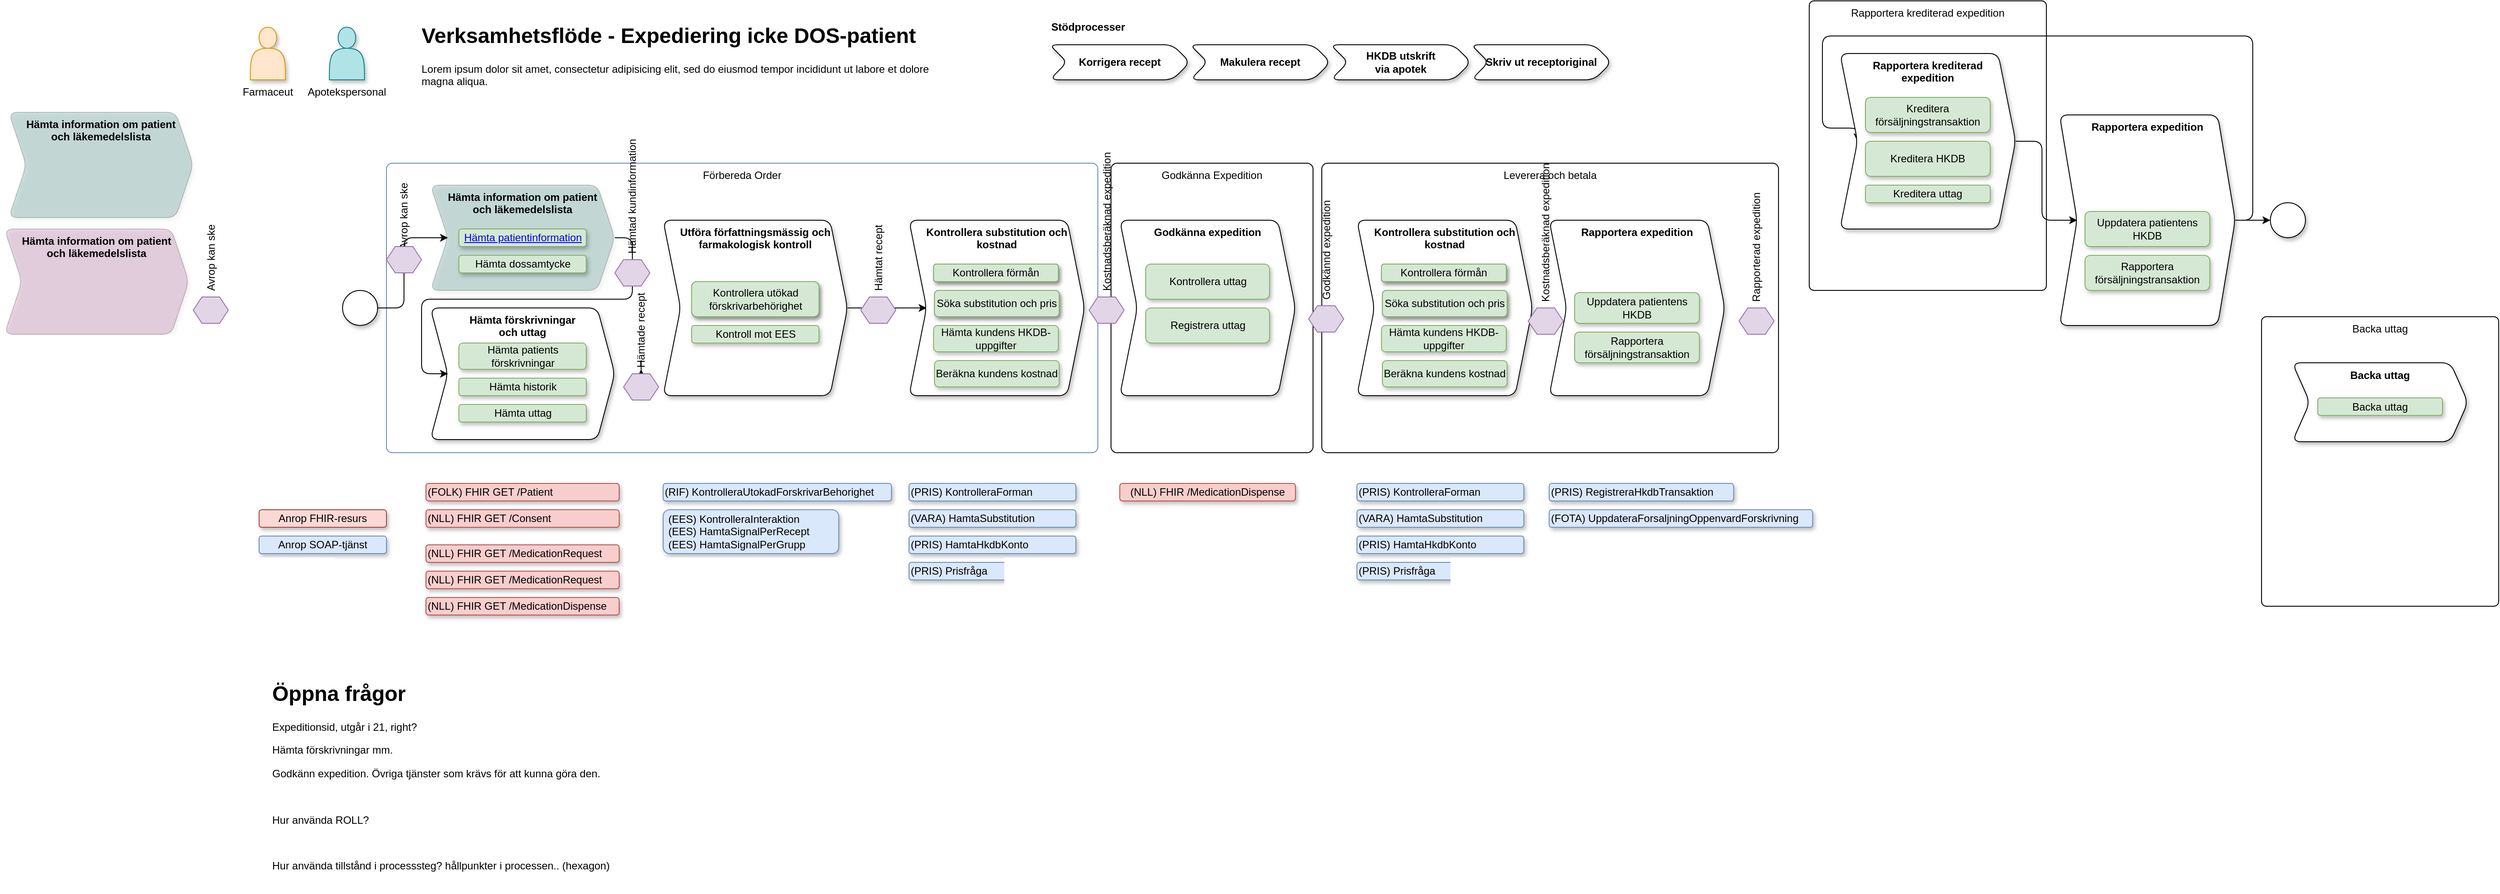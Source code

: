<mxfile version="13.8.5" type="github">
  <diagram id="enVK-TMlwwV190GGYCbN" name="Page-1">
    <mxGraphModel dx="2736" dy="3019" grid="1" gridSize="10" guides="1" tooltips="1" connect="1" arrows="1" fold="1" page="1" pageScale="1" pageWidth="850" pageHeight="1100" math="0" shadow="0">
      <root>
        <mxCell id="0" />
        <mxCell id="1" parent="0" />
        <mxCell id="ksKduSkaQOlg77DbCCtt-103" value="Rapportera krediterad expedition" style="rounded=1;whiteSpace=wrap;html=1;align=center;fillColor=none;horizontal=1;verticalAlign=top;arcSize=2;" vertex="1" parent="1">
          <mxGeometry x="1585" y="-1110" width="270" height="330" as="geometry" />
        </mxCell>
        <mxCell id="ksKduSkaQOlg77DbCCtt-35" value="Godkänna Expedition" style="rounded=1;whiteSpace=wrap;html=1;align=center;fillColor=none;horizontal=1;verticalAlign=top;arcSize=3;" vertex="1" parent="1">
          <mxGeometry x="790" y="-925" width="230" height="330" as="geometry" />
        </mxCell>
        <mxCell id="ksKduSkaQOlg77DbCCtt-34" value="&lt;div&gt;Förbereda Order&lt;br&gt;&lt;/div&gt;" style="rounded=1;whiteSpace=wrap;html=1;align=center;horizontal=1;verticalAlign=top;strokeColor=#6c8ebf;fillColor=none;arcSize=2;" vertex="1" parent="1">
          <mxGeometry x="-35" y="-925" width="810" height="330" as="geometry" />
        </mxCell>
        <mxCell id="BHcxovkAHU87ofvAvEho-1" value="Farmaceut" style="shape=actor;whiteSpace=wrap;html=1;rounded=1;shadow=1;labelPosition=center;verticalLabelPosition=bottom;align=center;verticalAlign=top;fillColor=#ffe6cc;strokeColor=#d79b00;" parent="1" vertex="1">
          <mxGeometry x="-190" y="-1080" width="40" height="60" as="geometry" />
        </mxCell>
        <mxCell id="BHcxovkAHU87ofvAvEho-3" style="edgeStyle=orthogonalEdgeStyle;rounded=0;orthogonalLoop=1;jettySize=auto;html=1;exitX=1;exitY=0.5;exitDx=0;exitDy=0;" parent="1" source="BHcxovkAHU87ofvAvEho-28" target="BHcxovkAHU87ofvAvEho-35" edge="1">
          <mxGeometry relative="1" as="geometry">
            <mxPoint x="280" y="-830" as="sourcePoint" />
          </mxGeometry>
        </mxCell>
        <mxCell id="BHcxovkAHU87ofvAvEho-4" value="&lt;div&gt;(VARA) HamtaSubstitution&lt;br&gt;&lt;/div&gt;" style="whiteSpace=wrap;html=1;fillColor=#dae8fc;strokeColor=#6c8ebf;rounded=1;align=left;shadow=1;" parent="1" vertex="1">
          <mxGeometry x="560" y="-530" width="190" height="20" as="geometry" />
        </mxCell>
        <mxCell id="BHcxovkAHU87ofvAvEho-8" value="(RIF) KontrolleraUtokadForskrivarBehorighet" style="whiteSpace=wrap;html=1;fillColor=#dae8fc;strokeColor=#6c8ebf;rounded=1;align=left;shadow=1;" parent="1" vertex="1">
          <mxGeometry x="280" y="-560" width="260" height="20" as="geometry" />
        </mxCell>
        <mxCell id="BHcxovkAHU87ofvAvEho-9" value="Apotekspersonal" style="shape=actor;whiteSpace=wrap;html=1;rounded=1;shadow=1;labelPosition=center;verticalLabelPosition=bottom;align=center;verticalAlign=top;fillColor=#b0e3e6;strokeColor=#0e8088;" parent="1" vertex="1">
          <mxGeometry x="-100" y="-1080" width="40" height="60" as="geometry" />
        </mxCell>
        <mxCell id="BHcxovkAHU87ofvAvEho-23" style="edgeStyle=orthogonalEdgeStyle;rounded=1;sketch=0;orthogonalLoop=1;jettySize=auto;html=1;exitX=1;exitY=0.5;exitDx=0;exitDy=0;entryX=0;entryY=0.5;entryDx=0;entryDy=0;endArrow=classic;endFill=1;strokeColor=#000000;fontSize=12;align=center;" parent="1" source="BHcxovkAHU87ofvAvEho-24" target="BHcxovkAHU87ofvAvEho-65" edge="1">
          <mxGeometry relative="1" as="geometry">
            <Array as="points">
              <mxPoint x="2090" y="-860" />
              <mxPoint x="2090" y="-1070" />
              <mxPoint x="1600" y="-1070" />
              <mxPoint x="1600" y="-965" />
            </Array>
          </mxGeometry>
        </mxCell>
        <mxCell id="BHcxovkAHU87ofvAvEho-24" value="Rapportera expedition" style="shape=step;perimeter=stepPerimeter;whiteSpace=wrap;html=1;fixedSize=1;rounded=1;shadow=1;fontStyle=1;verticalAlign=top;" parent="1" vertex="1">
          <mxGeometry x="1870" y="-980" width="200" height="240" as="geometry" />
        </mxCell>
        <mxCell id="BHcxovkAHU87ofvAvEho-25" value="Korrigera recept" style="shape=step;perimeter=stepPerimeter;whiteSpace=wrap;html=1;fixedSize=1;rounded=1;shadow=1;fontStyle=1" parent="1" vertex="1">
          <mxGeometry x="720" y="-1060" width="160" height="40" as="geometry" />
        </mxCell>
        <mxCell id="BHcxovkAHU87ofvAvEho-28" value="Utföra författningsmässig och farmakologisk kontroll" style="shape=step;perimeter=stepPerimeter;whiteSpace=wrap;html=1;fixedSize=1;rounded=1;shadow=1;fontStyle=1;horizontal=1;verticalAlign=top;" parent="1" vertex="1">
          <mxGeometry x="280" y="-860" width="210" height="200" as="geometry" />
        </mxCell>
        <mxCell id="BHcxovkAHU87ofvAvEho-31" value="Kontrollera utökad förskrivarbehörighet" style="rounded=1;whiteSpace=wrap;html=1;shadow=1;fillColor=#b0e3e6;strokeColor=#0e8088;" parent="1" vertex="1">
          <mxGeometry x="312.5" y="-790" width="145" height="40" as="geometry" />
        </mxCell>
        <mxCell id="BHcxovkAHU87ofvAvEho-32" value="Kontroll mot EES" style="rounded=1;whiteSpace=wrap;html=1;shadow=1;fillColor=#d5e8d4;strokeColor=#82b366;" parent="1" vertex="1">
          <mxGeometry x="312.5" y="-740" width="145" height="20" as="geometry" />
        </mxCell>
        <mxCell id="BHcxovkAHU87ofvAvEho-33" value="&lt;div align=&quot;left&quot;&gt;(EES) KontrolleraInteraktion&lt;/div&gt;&lt;div align=&quot;left&quot;&gt;(EES) HamtaSignalPerRecept&lt;/div&gt;&lt;div align=&quot;left&quot;&gt;(EES) HamtaSignalPerGrupp&lt;/div&gt;" style="whiteSpace=wrap;html=1;fillColor=#dae8fc;strokeColor=#6c8ebf;rounded=1;align=left;spacingRight=0;spacingLeft=4;shadow=1;" parent="1" vertex="1">
          <mxGeometry x="280" y="-530" width="200" height="50" as="geometry" />
        </mxCell>
        <mxCell id="BHcxovkAHU87ofvAvEho-35" value="Kontrollera substitution och kostnad" style="shape=step;perimeter=stepPerimeter;whiteSpace=wrap;html=1;fixedSize=1;rounded=1;shadow=1;fontStyle=1;verticalAlign=top;" parent="1" vertex="1">
          <mxGeometry x="560" y="-860" width="200" height="200" as="geometry" />
        </mxCell>
        <mxCell id="BHcxovkAHU87ofvAvEho-36" value="Kontrollera förmån" style="rounded=1;whiteSpace=wrap;html=1;shadow=1;fontSize=12;fillColor=#b0e3e6;strokeColor=#0e8088;" parent="1" vertex="1">
          <mxGeometry x="588" y="-810" width="142" height="20" as="geometry" />
        </mxCell>
        <mxCell id="BHcxovkAHU87ofvAvEho-41" value="Hämta kundens HKDB-uppgifter" style="rounded=1;whiteSpace=wrap;html=1;shadow=1;fillColor=#d5e8d4;strokeColor=#82b366;" parent="1" vertex="1">
          <mxGeometry x="588" y="-740" width="142" height="30" as="geometry" />
        </mxCell>
        <mxCell id="BHcxovkAHU87ofvAvEho-43" value="Beräkna kundens kostnad" style="rounded=1;whiteSpace=wrap;html=1;shadow=1;fillColor=#d5e8d4;strokeColor=#82b366;" parent="1" vertex="1">
          <mxGeometry x="589" y="-700" width="142" height="30" as="geometry" />
        </mxCell>
        <mxCell id="BHcxovkAHU87ofvAvEho-45" value="Godkänna expedition" style="shape=step;perimeter=stepPerimeter;whiteSpace=wrap;html=1;fixedSize=1;rounded=1;shadow=1;fontStyle=1;verticalAlign=top;" parent="1" vertex="1">
          <mxGeometry x="800" y="-860" width="200" height="200" as="geometry" />
        </mxCell>
        <mxCell id="BHcxovkAHU87ofvAvEho-49" value="Registrera uttag" style="rounded=1;whiteSpace=wrap;html=1;shadow=1;fontSize=12;fillColor=#d5e8d4;strokeColor=#82b366;" parent="1" vertex="1">
          <mxGeometry x="829.5" y="-760" width="141" height="40" as="geometry" />
        </mxCell>
        <mxCell id="BHcxovkAHU87ofvAvEho-52" value="Uppdatera patientens HKDB" style="rounded=1;whiteSpace=wrap;html=1;shadow=1;fillColor=#d5e8d4;strokeColor=#82b366;" parent="1" vertex="1">
          <mxGeometry x="1899" y="-870" width="142" height="40" as="geometry" />
        </mxCell>
        <mxCell id="BHcxovkAHU87ofvAvEho-53" value="Rapportera försäljningstransaktion" style="rounded=1;whiteSpace=wrap;html=1;shadow=1;fillColor=#d5e8d4;strokeColor=#82b366;" parent="1" vertex="1">
          <mxGeometry x="1899" y="-820" width="142" height="40" as="geometry" />
        </mxCell>
        <mxCell id="BHcxovkAHU87ofvAvEho-59" value="Makulera recept" style="shape=step;perimeter=stepPerimeter;whiteSpace=wrap;html=1;fixedSize=1;rounded=1;shadow=1;fontStyle=1" parent="1" vertex="1">
          <mxGeometry x="880" y="-1060" width="160" height="40" as="geometry" />
        </mxCell>
        <mxCell id="BHcxovkAHU87ofvAvEho-60" value="&lt;div&gt;HKDB utskrift&lt;/div&gt;&lt;div&gt; via apotek&lt;/div&gt;" style="shape=step;perimeter=stepPerimeter;whiteSpace=wrap;html=1;fixedSize=1;rounded=1;shadow=1;fontStyle=1" parent="1" vertex="1">
          <mxGeometry x="1040" y="-1060" width="160" height="40" as="geometry" />
        </mxCell>
        <mxCell id="BHcxovkAHU87ofvAvEho-61" value="" style="ellipse;whiteSpace=wrap;html=1;aspect=fixed;rounded=1;shadow=1;fontSize=12;" parent="1" vertex="1">
          <mxGeometry x="2110" y="-880" width="40" height="40" as="geometry" />
        </mxCell>
        <mxCell id="BHcxovkAHU87ofvAvEho-62" value="" style="endArrow=classic;html=1;strokeColor=#000000;fontSize=12;align=center;entryX=0;entryY=0.5;entryDx=0;entryDy=0;exitX=1;exitY=0.5;exitDx=0;exitDy=0;" parent="1" source="BHcxovkAHU87ofvAvEho-24" target="BHcxovkAHU87ofvAvEho-61" edge="1">
          <mxGeometry width="50" height="50" relative="1" as="geometry">
            <mxPoint x="1980" y="-670" as="sourcePoint" />
            <mxPoint x="2030" y="-720" as="targetPoint" />
          </mxGeometry>
        </mxCell>
        <mxCell id="BHcxovkAHU87ofvAvEho-63" value="Anrop FHIR-resurs" style="rounded=1;whiteSpace=wrap;html=1;shadow=1;fontSize=12;fillColor=#fad9d5;strokeColor=#ae4132;" parent="1" vertex="1">
          <mxGeometry x="-180" y="-530" width="145" height="20" as="geometry" />
        </mxCell>
        <mxCell id="BHcxovkAHU87ofvAvEho-64" value="Anrop SOAP-tjänst" style="rounded=1;whiteSpace=wrap;html=1;shadow=1;fontSize=12;fillColor=#dae8fc;strokeColor=#6c8ebf;" parent="1" vertex="1">
          <mxGeometry x="-180" y="-500" width="145" height="20" as="geometry" />
        </mxCell>
        <mxCell id="BHcxovkAHU87ofvAvEho-65" value="&lt;div&gt;Rapportera krediterad&lt;/div&gt;&lt;div&gt;expedition&lt;/div&gt;" style="shape=step;perimeter=stepPerimeter;whiteSpace=wrap;html=1;fixedSize=1;rounded=1;shadow=1;fontStyle=1;verticalAlign=top;" parent="1" vertex="1">
          <mxGeometry x="1620" y="-1050" width="200" height="200" as="geometry" />
        </mxCell>
        <mxCell id="BHcxovkAHU87ofvAvEho-66" value="Kreditera försäljningstransaktion" style="rounded=1;whiteSpace=wrap;html=1;shadow=1;fillColor=#d5e8d4;strokeColor=#82b366;" parent="1" vertex="1">
          <mxGeometry x="1649" y="-1000" width="142" height="40" as="geometry" />
        </mxCell>
        <mxCell id="BHcxovkAHU87ofvAvEho-67" value="Kreditera HKDB" style="rounded=1;whiteSpace=wrap;html=1;shadow=1;fillColor=#d5e8d4;strokeColor=#82b366;" parent="1" vertex="1">
          <mxGeometry x="1649" y="-950" width="142" height="40" as="geometry" />
        </mxCell>
        <mxCell id="BHcxovkAHU87ofvAvEho-68" value="Kreditera uttag" style="rounded=1;whiteSpace=wrap;html=1;shadow=1;fillColor=#d5e8d4;strokeColor=#82b366;" parent="1" vertex="1">
          <mxGeometry x="1649" y="-900" width="142" height="20" as="geometry" />
        </mxCell>
        <mxCell id="BHcxovkAHU87ofvAvEho-69" value="" style="endArrow=classic;html=1;strokeColor=#000000;fontSize=12;align=center;exitX=1;exitY=0.5;exitDx=0;exitDy=0;" parent="1" source="BHcxovkAHU87ofvAvEho-65" edge="1">
          <mxGeometry width="50" height="50" relative="1" as="geometry">
            <mxPoint x="1620" y="-890" as="sourcePoint" />
            <mxPoint x="1890" y="-860" as="targetPoint" />
            <Array as="points">
              <mxPoint x="1850" y="-950" />
              <mxPoint x="1850" y="-860" />
            </Array>
          </mxGeometry>
        </mxCell>
        <mxCell id="BHcxovkAHU87ofvAvEho-73" value="Skriv ut receptoriginal" style="shape=step;perimeter=stepPerimeter;whiteSpace=wrap;html=1;fixedSize=1;rounded=1;shadow=1;fontStyle=1" parent="1" vertex="1">
          <mxGeometry x="1200" y="-1060" width="160" height="40" as="geometry" />
        </mxCell>
        <mxCell id="BHcxovkAHU87ofvAvEho-74" value="&lt;h1&gt;Verksamhetsflöde - Expediering icke DOS-patient&lt;br&gt;&lt;/h1&gt;&lt;p&gt;Lorem ipsum dolor sit amet, consectetur adipisicing elit, sed do eiusmod tempor incididunt ut labore et dolore magna aliqua.&lt;/p&gt;" style="text;html=1;strokeColor=none;fillColor=none;spacing=5;spacingTop=-20;whiteSpace=wrap;overflow=hidden;rounded=0;shadow=1;fontSize=12;" parent="1" vertex="1">
          <mxGeometry y="-1090" width="600" height="120" as="geometry" />
        </mxCell>
        <mxCell id="BHcxovkAHU87ofvAvEho-75" value="&lt;b&gt;Stödprocesser&lt;/b&gt;" style="text;html=1;strokeColor=none;fillColor=none;align=left;verticalAlign=middle;whiteSpace=wrap;rounded=0;shadow=1;fontSize=12;" parent="1" vertex="1">
          <mxGeometry x="720" y="-1090" width="219" height="20" as="geometry" />
        </mxCell>
        <mxCell id="BHcxovkAHU87ofvAvEho-76" value="Hämta förskrivningar&lt;br&gt;och uttag" style="shape=step;perimeter=stepPerimeter;whiteSpace=wrap;html=1;fixedSize=1;rounded=1;shadow=1;fontStyle=1;horizontal=1;verticalAlign=top;" parent="1" vertex="1">
          <mxGeometry x="15" y="-760" width="210" height="150" as="geometry" />
        </mxCell>
        <mxCell id="ksKduSkaQOlg77DbCCtt-16" style="edgeStyle=orthogonalEdgeStyle;rounded=1;orthogonalLoop=1;jettySize=auto;html=1;entryX=0;entryY=0.5;entryDx=0;entryDy=0;" edge="1" parent="1" source="BHcxovkAHU87ofvAvEho-80" target="ksKduSkaQOlg77DbCCtt-11">
          <mxGeometry relative="1" as="geometry">
            <Array as="points">
              <mxPoint x="-15" y="-760" />
              <mxPoint x="-15" y="-840" />
            </Array>
          </mxGeometry>
        </mxCell>
        <mxCell id="BHcxovkAHU87ofvAvEho-80" value="" style="ellipse;whiteSpace=wrap;html=1;aspect=fixed;rounded=1;shadow=1;fontSize=12;" parent="1" vertex="1">
          <mxGeometry x="-85" y="-780" width="40" height="40" as="geometry" />
        </mxCell>
        <mxCell id="BHcxovkAHU87ofvAvEho-88" value="(NLL) FHIR GET /MedicationDispense" style="whiteSpace=wrap;html=1;fillColor=#f8cecc;strokeColor=#b85450;rounded=1;align=left;shadow=1;" parent="1" vertex="1">
          <mxGeometry x="10" y="-430" width="220" height="20" as="geometry" />
        </mxCell>
        <UserObject label="(FOLK) FHIR GET /Patient" tooltip="Folkbokförda personer (FOLK)" id="BHcxovkAHU87ofvAvEho-90">
          <mxCell style="whiteSpace=wrap;html=1;fillColor=#f8cecc;strokeColor=#b85450;rounded=1;align=left;shadow=1;" parent="1" vertex="1">
            <mxGeometry x="10" y="-560" width="220" height="20" as="geometry" />
          </mxCell>
        </UserObject>
        <mxCell id="BHcxovkAHU87ofvAvEho-87" value="(NLL) FHIR GET /MedicationRequest" style="whiteSpace=wrap;html=1;fillColor=#f8cecc;strokeColor=#b85450;rounded=1;align=left;shadow=1;" parent="1" vertex="1">
          <mxGeometry x="10" y="-490" width="220" height="20" as="geometry" />
        </mxCell>
        <mxCell id="ksKduSkaQOlg77DbCCtt-4" value="Hämta patients förskrivningar" style="rounded=1;whiteSpace=wrap;html=1;shadow=1;fontSize=12;fillColor=#d5e8d4;strokeColor=#82b366;" vertex="1" parent="1">
          <mxGeometry x="47.5" y="-720" width="145" height="30" as="geometry" />
        </mxCell>
        <mxCell id="ksKduSkaQOlg77DbCCtt-17" style="edgeStyle=orthogonalEdgeStyle;rounded=1;orthogonalLoop=1;jettySize=auto;html=1;exitX=1;exitY=0.5;exitDx=0;exitDy=0;entryX=0;entryY=0.5;entryDx=0;entryDy=0;" edge="1" parent="1" source="ksKduSkaQOlg77DbCCtt-11" target="BHcxovkAHU87ofvAvEho-76">
          <mxGeometry relative="1" as="geometry">
            <Array as="points">
              <mxPoint x="245" y="-840" />
              <mxPoint x="245" y="-770" />
              <mxPoint x="5" y="-770" />
              <mxPoint x="5" y="-685" />
            </Array>
          </mxGeometry>
        </mxCell>
        <mxCell id="ksKduSkaQOlg77DbCCtt-11" value="&lt;div&gt;Hämta information om patient&lt;/div&gt;&lt;div&gt;och läkemedelslista&lt;br&gt;&lt;/div&gt;" style="shape=step;perimeter=stepPerimeter;whiteSpace=wrap;html=1;fixedSize=1;rounded=1;shadow=1;fontStyle=1;horizontal=1;verticalAlign=top;fillColor=#02695D;opacity=20;" vertex="1" parent="1">
          <mxGeometry x="15" y="-900" width="210" height="120" as="geometry" />
        </mxCell>
        <mxCell id="ksKduSkaQOlg77DbCCtt-12" value="Hämta dossamtycke" style="rounded=1;whiteSpace=wrap;html=1;shadow=1;fontSize=12;fillColor=#d5e8d4;strokeColor=#82b366;" vertex="1" parent="1">
          <mxGeometry x="47.5" y="-820" width="145" height="20" as="geometry" />
        </mxCell>
        <mxCell id="ksKduSkaQOlg77DbCCtt-19" value="Söka substitution och pris" style="rounded=1;whiteSpace=wrap;html=1;shadow=1;fontSize=12;fillColor=#b0e3e6;strokeColor=#0e8088;" vertex="1" parent="1">
          <mxGeometry x="589" y="-780" width="142" height="30" as="geometry" />
        </mxCell>
        <mxCell id="ksKduSkaQOlg77DbCCtt-20" value="Hämta historik" style="rounded=1;whiteSpace=wrap;html=1;shadow=1;fontSize=12;fillColor=#d5e8d4;strokeColor=#82b366;" vertex="1" parent="1">
          <mxGeometry x="47.5" y="-680" width="145" height="20" as="geometry" />
        </mxCell>
        <mxCell id="ksKduSkaQOlg77DbCCtt-21" value="Hämta uttag" style="rounded=1;whiteSpace=wrap;html=1;shadow=1;fontSize=12;fillColor=#d5e8d4;strokeColor=#82b366;" vertex="1" parent="1">
          <mxGeometry x="47.5" y="-650" width="145" height="20" as="geometry" />
        </mxCell>
        <mxCell id="ksKduSkaQOlg77DbCCtt-24" value="(PRIS) KontrolleraForman" style="whiteSpace=wrap;html=1;fillColor=#dae8fc;strokeColor=#6c8ebf;rounded=1;align=left;shadow=1;" vertex="1" parent="1">
          <mxGeometry x="560" y="-560" width="190" height="20" as="geometry" />
        </mxCell>
        <mxCell id="ksKduSkaQOlg77DbCCtt-25" value="&lt;div&gt;(PRIS) HamtaHkdbKonto&lt;br&gt;&lt;/div&gt;" style="whiteSpace=wrap;html=1;fillColor=#dae8fc;strokeColor=#6c8ebf;rounded=1;align=left;shadow=1;" vertex="1" parent="1">
          <mxGeometry x="560" y="-500" width="190" height="20" as="geometry" />
        </mxCell>
        <mxCell id="ksKduSkaQOlg77DbCCtt-26" value="&lt;div&gt;(PRIS) Prisfråga&lt;br&gt;&lt;/div&gt;" style="whiteSpace=wrap;html=1;fillColor=#dae8fc;strokeColor=#6c8ebf;rounded=1;align=left;shadow=1;" vertex="1" parent="1">
          <mxGeometry x="560" y="-470" width="190" height="20" as="geometry" />
        </mxCell>
        <mxCell id="ksKduSkaQOlg77DbCCtt-27" value="(NLL) FHIR /MedicationDispense" style="whiteSpace=wrap;html=1;fillColor=#f8cecc;strokeColor=#b85450;rounded=1;shadow=1;" vertex="1" parent="1">
          <mxGeometry x="800" y="-560" width="200" height="20" as="geometry" />
        </mxCell>
        <mxCell id="ksKduSkaQOlg77DbCCtt-28" value="Söka substitution och pris" style="rounded=1;whiteSpace=wrap;html=1;shadow=1;fontSize=12;fillColor=#d5e8d4;strokeColor=#82b366;" vertex="1" parent="1">
          <mxGeometry x="589" y="-780" width="142" height="30" as="geometry" />
        </mxCell>
        <mxCell id="ksKduSkaQOlg77DbCCtt-29" value="Kontrollera förmån" style="rounded=1;whiteSpace=wrap;html=1;shadow=1;fontSize=12;fillColor=#d5e8d4;strokeColor=#82b366;" vertex="1" parent="1">
          <mxGeometry x="588" y="-810" width="142" height="20" as="geometry" />
        </mxCell>
        <mxCell id="ksKduSkaQOlg77DbCCtt-30" value="Kontrollera utökad förskrivarbehörighet" style="rounded=1;whiteSpace=wrap;html=1;shadow=1;fillColor=#d5e8d4;strokeColor=#82b366;" vertex="1" parent="1">
          <mxGeometry x="312.5" y="-790" width="145" height="40" as="geometry" />
        </mxCell>
        <mxCell id="ksKduSkaQOlg77DbCCtt-31" value="&lt;div&gt;(PRIS) RegistreraHkdbTransaktion&lt;br&gt;&lt;/div&gt;" style="whiteSpace=wrap;html=1;fillColor=#dae8fc;strokeColor=#6c8ebf;rounded=1;align=left;shadow=1;" vertex="1" parent="1">
          <mxGeometry x="1288.87" y="-560" width="210" height="20" as="geometry" />
        </mxCell>
        <mxCell id="ksKduSkaQOlg77DbCCtt-32" value="&lt;div&gt;(FOTA) UppdateraForsaljningOppenvardForskrivning&lt;br&gt;&lt;/div&gt;" style="whiteSpace=wrap;html=1;fillColor=#dae8fc;strokeColor=#6c8ebf;rounded=1;align=left;shadow=1;" vertex="1" parent="1">
          <mxGeometry x="1288.87" y="-530" width="300" height="20" as="geometry" />
        </mxCell>
        <mxCell id="ksKduSkaQOlg77DbCCtt-33" value="(NLL) FHIR GET /MedicationRequest" style="whiteSpace=wrap;html=1;fillColor=#f8cecc;strokeColor=#b85450;rounded=1;align=left;shadow=1;" vertex="1" parent="1">
          <mxGeometry x="10" y="-460" width="220" height="20" as="geometry" />
        </mxCell>
        <mxCell id="ksKduSkaQOlg77DbCCtt-53" value="Kontrollera substitution och kostnad" style="shape=step;perimeter=stepPerimeter;whiteSpace=wrap;html=1;fixedSize=1;rounded=1;shadow=1;fontStyle=1;verticalAlign=top;" vertex="1" parent="1">
          <mxGeometry x="1070" y="-860" width="200" height="200" as="geometry" />
        </mxCell>
        <mxCell id="ksKduSkaQOlg77DbCCtt-54" value="Kontrollera förmån" style="rounded=1;whiteSpace=wrap;html=1;shadow=1;fontSize=12;fillColor=#b0e3e6;strokeColor=#0e8088;" vertex="1" parent="1">
          <mxGeometry x="1098" y="-810" width="142" height="20" as="geometry" />
        </mxCell>
        <mxCell id="ksKduSkaQOlg77DbCCtt-55" value="Hämta kundens HKDB-uppgifter" style="rounded=1;whiteSpace=wrap;html=1;shadow=1;fillColor=#d5e8d4;strokeColor=#82b366;" vertex="1" parent="1">
          <mxGeometry x="1098" y="-740" width="142" height="30" as="geometry" />
        </mxCell>
        <mxCell id="ksKduSkaQOlg77DbCCtt-56" value="Beräkna kundens kostnad" style="rounded=1;whiteSpace=wrap;html=1;shadow=1;fillColor=#d5e8d4;strokeColor=#82b366;" vertex="1" parent="1">
          <mxGeometry x="1099" y="-700" width="142" height="30" as="geometry" />
        </mxCell>
        <mxCell id="ksKduSkaQOlg77DbCCtt-57" value="Söka substitution och pris" style="rounded=1;whiteSpace=wrap;html=1;shadow=1;fontSize=12;fillColor=#b0e3e6;strokeColor=#0e8088;" vertex="1" parent="1">
          <mxGeometry x="1099" y="-780" width="142" height="30" as="geometry" />
        </mxCell>
        <mxCell id="ksKduSkaQOlg77DbCCtt-58" value="Söka substitution och pris" style="rounded=1;whiteSpace=wrap;html=1;shadow=1;fontSize=12;fillColor=#d5e8d4;strokeColor=#82b366;" vertex="1" parent="1">
          <mxGeometry x="1099" y="-780" width="142" height="30" as="geometry" />
        </mxCell>
        <mxCell id="ksKduSkaQOlg77DbCCtt-59" value="Kontrollera förmån" style="rounded=1;whiteSpace=wrap;html=1;shadow=1;fontSize=12;fillColor=#d5e8d4;strokeColor=#82b366;" vertex="1" parent="1">
          <mxGeometry x="1098" y="-810" width="142" height="20" as="geometry" />
        </mxCell>
        <mxCell id="ksKduSkaQOlg77DbCCtt-60" value="Leverera och betala" style="rounded=1;whiteSpace=wrap;html=1;align=center;fillColor=none;horizontal=1;verticalAlign=top;arcSize=2;" vertex="1" parent="1">
          <mxGeometry x="1030" y="-925" width="520" height="330" as="geometry" />
        </mxCell>
        <mxCell id="ksKduSkaQOlg77DbCCtt-61" value="Rapportera expedition" style="shape=step;perimeter=stepPerimeter;whiteSpace=wrap;html=1;fixedSize=1;rounded=1;shadow=1;fontStyle=1;verticalAlign=top;" vertex="1" parent="1">
          <mxGeometry x="1288.87" y="-860" width="200" height="200" as="geometry" />
        </mxCell>
        <mxCell id="ksKduSkaQOlg77DbCCtt-69" value="Uppdatera patientens HKDB" style="rounded=1;whiteSpace=wrap;html=1;shadow=1;fillColor=#d5e8d4;strokeColor=#82b366;" vertex="1" parent="1">
          <mxGeometry x="1317.87" y="-777.5" width="142" height="35" as="geometry" />
        </mxCell>
        <mxCell id="ksKduSkaQOlg77DbCCtt-70" value="Rapportera försäljningstransaktion" style="rounded=1;whiteSpace=wrap;html=1;shadow=1;fillColor=#d5e8d4;strokeColor=#82b366;" vertex="1" parent="1">
          <mxGeometry x="1317.87" y="-732.5" width="142" height="35" as="geometry" />
        </mxCell>
        <mxCell id="ksKduSkaQOlg77DbCCtt-71" value="&lt;div&gt;(VARA) HamtaSubstitution&lt;br&gt;&lt;/div&gt;" style="whiteSpace=wrap;html=1;fillColor=#dae8fc;strokeColor=#6c8ebf;rounded=1;align=left;shadow=1;" vertex="1" parent="1">
          <mxGeometry x="1070" y="-530" width="190" height="20" as="geometry" />
        </mxCell>
        <mxCell id="ksKduSkaQOlg77DbCCtt-72" value="(PRIS) KontrolleraForman" style="whiteSpace=wrap;html=1;fillColor=#dae8fc;strokeColor=#6c8ebf;rounded=1;align=left;shadow=1;" vertex="1" parent="1">
          <mxGeometry x="1070" y="-560" width="190" height="20" as="geometry" />
        </mxCell>
        <mxCell id="ksKduSkaQOlg77DbCCtt-73" value="&lt;div&gt;(PRIS) HamtaHkdbKonto&lt;br&gt;&lt;/div&gt;" style="whiteSpace=wrap;html=1;fillColor=#dae8fc;strokeColor=#6c8ebf;rounded=1;align=left;shadow=1;" vertex="1" parent="1">
          <mxGeometry x="1070" y="-500" width="190" height="20" as="geometry" />
        </mxCell>
        <mxCell id="ksKduSkaQOlg77DbCCtt-74" value="&lt;div&gt;(PRIS) Prisfråga&lt;br&gt;&lt;/div&gt;" style="whiteSpace=wrap;html=1;fillColor=#dae8fc;strokeColor=#6c8ebf;rounded=1;align=left;shadow=1;" vertex="1" parent="1">
          <mxGeometry x="1070" y="-470" width="190" height="20" as="geometry" />
        </mxCell>
        <mxCell id="ksKduSkaQOlg77DbCCtt-76" value="Avrop kan ske" style="text;html=1;strokeColor=none;fillColor=none;align=left;verticalAlign=middle;whiteSpace=wrap;rounded=0;horizontal=1;rotation=-90;" vertex="1" parent="1">
          <mxGeometry x="-320" y="-872.5" width="170" height="20" as="geometry" />
        </mxCell>
        <mxCell id="ksKduSkaQOlg77DbCCtt-77" value="&lt;h1&gt;Öppna frågor&lt;br&gt;&lt;/h1&gt;&lt;p&gt;Expeditionsid, utgår i 21, right?&lt;/p&gt;&lt;p&gt;Hämta förskrivningar mm. &lt;br&gt;&lt;/p&gt;&lt;p&gt;Godkänn expedition. Övriga tjänster som krävs för att kunna göra den. &lt;br&gt;&lt;/p&gt;&lt;p&gt;&lt;br&gt;&lt;/p&gt;&lt;p&gt;Hur använda ROLL?&lt;/p&gt;&lt;p&gt;&lt;br&gt;&lt;/p&gt;&lt;p&gt;Hur använda tillstånd i processsteg? hållpunkter i processen.. (hexagon)&lt;br&gt;&lt;/p&gt;" style="text;html=1;strokeColor=none;fillColor=none;spacing=5;spacingTop=-20;whiteSpace=wrap;overflow=hidden;rounded=0;shadow=1;align=left;" vertex="1" parent="1">
          <mxGeometry x="-170" y="-340" width="450" height="240" as="geometry" />
        </mxCell>
        <mxCell id="ksKduSkaQOlg77DbCCtt-78" value="" style="shape=hexagon;perimeter=hexagonPerimeter2;whiteSpace=wrap;html=1;fixedSize=1;fillColor=#e1d5e7;align=center;size=10;horizontal=0;strokeColor=#9673a6;" vertex="1" parent="1">
          <mxGeometry x="-255" y="-772.5" width="40" height="30" as="geometry" />
        </mxCell>
        <mxCell id="ksKduSkaQOlg77DbCCtt-79" value="Avrop kan ske" style="text;html=1;strokeColor=none;fillColor=none;align=left;verticalAlign=middle;whiteSpace=wrap;rounded=0;horizontal=1;rotation=-90;" vertex="1" parent="1">
          <mxGeometry x="-100" y="-920" width="170" height="20" as="geometry" />
        </mxCell>
        <mxCell id="ksKduSkaQOlg77DbCCtt-80" value="" style="shape=hexagon;perimeter=hexagonPerimeter2;whiteSpace=wrap;html=1;fixedSize=1;fillColor=#e1d5e7;align=center;size=10;horizontal=0;strokeColor=#9673a6;" vertex="1" parent="1">
          <mxGeometry x="-35" y="-830" width="40" height="30" as="geometry" />
        </mxCell>
        <mxCell id="ksKduSkaQOlg77DbCCtt-81" value="Hämtad kundinformation" style="text;html=1;strokeColor=none;fillColor=none;align=left;verticalAlign=middle;whiteSpace=wrap;rounded=0;horizontal=1;rotation=-90;" vertex="1" parent="1">
          <mxGeometry x="160" y="-915" width="170" height="20" as="geometry" />
        </mxCell>
        <mxCell id="ksKduSkaQOlg77DbCCtt-82" value="" style="shape=hexagon;perimeter=hexagonPerimeter2;whiteSpace=wrap;html=1;fixedSize=1;fillColor=#e1d5e7;align=center;size=10;horizontal=0;strokeColor=#9673a6;" vertex="1" parent="1">
          <mxGeometry x="225" y="-815" width="40" height="30" as="geometry" />
        </mxCell>
        <mxCell id="ksKduSkaQOlg77DbCCtt-83" value="Hämtade recept" style="text;html=1;strokeColor=none;fillColor=none;align=left;verticalAlign=middle;whiteSpace=wrap;rounded=0;horizontal=1;rotation=-90;" vertex="1" parent="1">
          <mxGeometry x="170" y="-785" width="170" height="20" as="geometry" />
        </mxCell>
        <mxCell id="ksKduSkaQOlg77DbCCtt-85" value="" style="edgeStyle=orthogonalEdgeStyle;rounded=1;orthogonalLoop=1;jettySize=auto;html=1;" edge="1" parent="1" source="ksKduSkaQOlg77DbCCtt-84" target="ksKduSkaQOlg77DbCCtt-83">
          <mxGeometry relative="1" as="geometry" />
        </mxCell>
        <mxCell id="ksKduSkaQOlg77DbCCtt-84" value="" style="shape=hexagon;perimeter=hexagonPerimeter2;whiteSpace=wrap;html=1;fixedSize=1;fillColor=#e1d5e7;align=center;size=10;horizontal=0;strokeColor=#9673a6;" vertex="1" parent="1">
          <mxGeometry x="235" y="-685" width="40" height="30" as="geometry" />
        </mxCell>
        <mxCell id="ksKduSkaQOlg77DbCCtt-86" value="" style="shape=hexagon;perimeter=hexagonPerimeter2;whiteSpace=wrap;html=1;fixedSize=1;fillColor=#e1d5e7;align=center;size=10;horizontal=0;strokeColor=#9673a6;" vertex="1" parent="1">
          <mxGeometry x="505" y="-772.5" width="40" height="30" as="geometry" />
        </mxCell>
        <mxCell id="ksKduSkaQOlg77DbCCtt-87" value="Hämtat recept" style="text;html=1;strokeColor=none;fillColor=none;align=left;verticalAlign=middle;whiteSpace=wrap;rounded=0;horizontal=1;rotation=-90;" vertex="1" parent="1">
          <mxGeometry x="440" y="-872.5" width="170" height="20" as="geometry" />
        </mxCell>
        <mxCell id="ksKduSkaQOlg77DbCCtt-88" value="" style="shape=hexagon;perimeter=hexagonPerimeter2;whiteSpace=wrap;html=1;fixedSize=1;fillColor=#e1d5e7;align=center;size=10;horizontal=0;strokeColor=#9673a6;" vertex="1" parent="1">
          <mxGeometry x="765" y="-772.5" width="40" height="30" as="geometry" />
        </mxCell>
        <mxCell id="ksKduSkaQOlg77DbCCtt-89" value="Kostnadsberäknad expedition" style="text;html=1;strokeColor=none;fillColor=none;align=left;verticalAlign=middle;whiteSpace=wrap;rounded=0;horizontal=1;rotation=-90;" vertex="1" parent="1">
          <mxGeometry x="700" y="-872.5" width="170" height="20" as="geometry" />
        </mxCell>
        <mxCell id="ksKduSkaQOlg77DbCCtt-90" value="" style="shape=hexagon;perimeter=hexagonPerimeter2;whiteSpace=wrap;html=1;fixedSize=1;fillColor=#e1d5e7;align=center;size=10;horizontal=0;strokeColor=#9673a6;" vertex="1" parent="1">
          <mxGeometry x="1015" y="-762.5" width="40" height="30" as="geometry" />
        </mxCell>
        <mxCell id="ksKduSkaQOlg77DbCCtt-91" value="Godkännd expedition" style="text;html=1;strokeColor=none;fillColor=none;align=left;verticalAlign=middle;whiteSpace=wrap;rounded=0;horizontal=1;rotation=-90;" vertex="1" parent="1">
          <mxGeometry x="950" y="-862.5" width="170" height="20" as="geometry" />
        </mxCell>
        <mxCell id="ksKduSkaQOlg77DbCCtt-92" value="" style="shape=hexagon;perimeter=hexagonPerimeter2;whiteSpace=wrap;html=1;fixedSize=1;fillColor=#e1d5e7;align=center;size=10;horizontal=0;strokeColor=#9673a6;" vertex="1" parent="1">
          <mxGeometry x="1265" y="-760" width="40" height="30" as="geometry" />
        </mxCell>
        <mxCell id="ksKduSkaQOlg77DbCCtt-93" value="Kostnadsberäknad expedition" style="text;html=1;strokeColor=none;fillColor=none;align=left;verticalAlign=middle;whiteSpace=wrap;rounded=0;horizontal=1;rotation=-90;" vertex="1" parent="1">
          <mxGeometry x="1200" y="-860" width="170" height="20" as="geometry" />
        </mxCell>
        <mxCell id="ksKduSkaQOlg77DbCCtt-94" value="Kontrollera uttag" style="rounded=1;whiteSpace=wrap;html=1;shadow=1;fontSize=12;fillColor=#d5e8d4;strokeColor=#82b366;" vertex="1" parent="1">
          <mxGeometry x="829.5" y="-810" width="141" height="40" as="geometry" />
        </mxCell>
        <mxCell id="ksKduSkaQOlg77DbCCtt-96" value="&lt;a href=&quot;null&quot;&gt;Hämta patientinformation&lt;/a&gt;" style="rounded=1;whiteSpace=wrap;html=1;shadow=1;fontSize=12;fillColor=#d5e8d4;strokeColor=#82b366;" vertex="1" parent="1">
          <mxGeometry x="47.5" y="-850" width="145" height="20" as="geometry" />
        </mxCell>
        <UserObject label="(NLL) FHIR GET /Consent" tooltip="Folkbokförda personer (FOLK)" id="ksKduSkaQOlg77DbCCtt-98">
          <mxCell style="whiteSpace=wrap;html=1;fillColor=#f8cecc;strokeColor=#b85450;rounded=1;align=left;shadow=1;" vertex="1" parent="1">
            <mxGeometry x="10" y="-530" width="220" height="20" as="geometry" />
          </mxCell>
        </UserObject>
        <mxCell id="ksKduSkaQOlg77DbCCtt-99" value="&lt;div&gt;Hämta information om patient&lt;/div&gt;&lt;div&gt;och läkemedelslista&lt;br&gt;&lt;/div&gt;" style="shape=step;perimeter=stepPerimeter;whiteSpace=wrap;html=1;fixedSize=1;rounded=1;shadow=1;fontStyle=1;horizontal=1;verticalAlign=top;fillColor=#02695D;opacity=20;" vertex="1" parent="1">
          <mxGeometry x="-465" y="-983" width="210" height="120" as="geometry" />
        </mxCell>
        <mxCell id="ksKduSkaQOlg77DbCCtt-100" value="&lt;div&gt;Hämta information om patient&lt;/div&gt;&lt;div&gt;och läkemedelslista&lt;br&gt;&lt;/div&gt;" style="shape=step;perimeter=stepPerimeter;whiteSpace=wrap;html=1;fixedSize=1;rounded=1;shadow=1;fontStyle=1;horizontal=1;verticalAlign=top;opacity=20;fillColor=#983579;" vertex="1" parent="1">
          <mxGeometry x="-470" y="-850" width="210" height="120" as="geometry" />
        </mxCell>
        <mxCell id="ksKduSkaQOlg77DbCCtt-101" value="" style="shape=hexagon;perimeter=hexagonPerimeter2;whiteSpace=wrap;html=1;fixedSize=1;fillColor=#e1d5e7;align=center;size=10;horizontal=0;strokeColor=#9673a6;" vertex="1" parent="1">
          <mxGeometry x="1505" y="-760" width="40" height="30" as="geometry" />
        </mxCell>
        <mxCell id="ksKduSkaQOlg77DbCCtt-102" value="Rapporterad expedition" style="text;html=1;strokeColor=none;fillColor=none;align=left;verticalAlign=middle;whiteSpace=wrap;rounded=0;horizontal=1;rotation=-90;" vertex="1" parent="1">
          <mxGeometry x="1440" y="-860" width="170" height="20" as="geometry" />
        </mxCell>
        <mxCell id="ksKduSkaQOlg77DbCCtt-104" value="Backa uttag" style="rounded=1;whiteSpace=wrap;html=1;align=center;fillColor=none;horizontal=1;verticalAlign=top;arcSize=2;" vertex="1" parent="1">
          <mxGeometry x="2100" y="-750" width="270" height="330" as="geometry" />
        </mxCell>
        <mxCell id="ksKduSkaQOlg77DbCCtt-105" value="Backa uttag" style="shape=step;perimeter=stepPerimeter;whiteSpace=wrap;html=1;fixedSize=1;rounded=1;shadow=1;fontStyle=1;verticalAlign=top;" vertex="1" parent="1">
          <mxGeometry x="2135" y="-697.5" width="200" height="90" as="geometry" />
        </mxCell>
        <mxCell id="ksKduSkaQOlg77DbCCtt-108" value="Backa uttag" style="rounded=1;whiteSpace=wrap;html=1;shadow=1;fillColor=#d5e8d4;strokeColor=#82b366;" vertex="1" parent="1">
          <mxGeometry x="2164" y="-657.5" width="142" height="20" as="geometry" />
        </mxCell>
      </root>
    </mxGraphModel>
  </diagram>
</mxfile>
